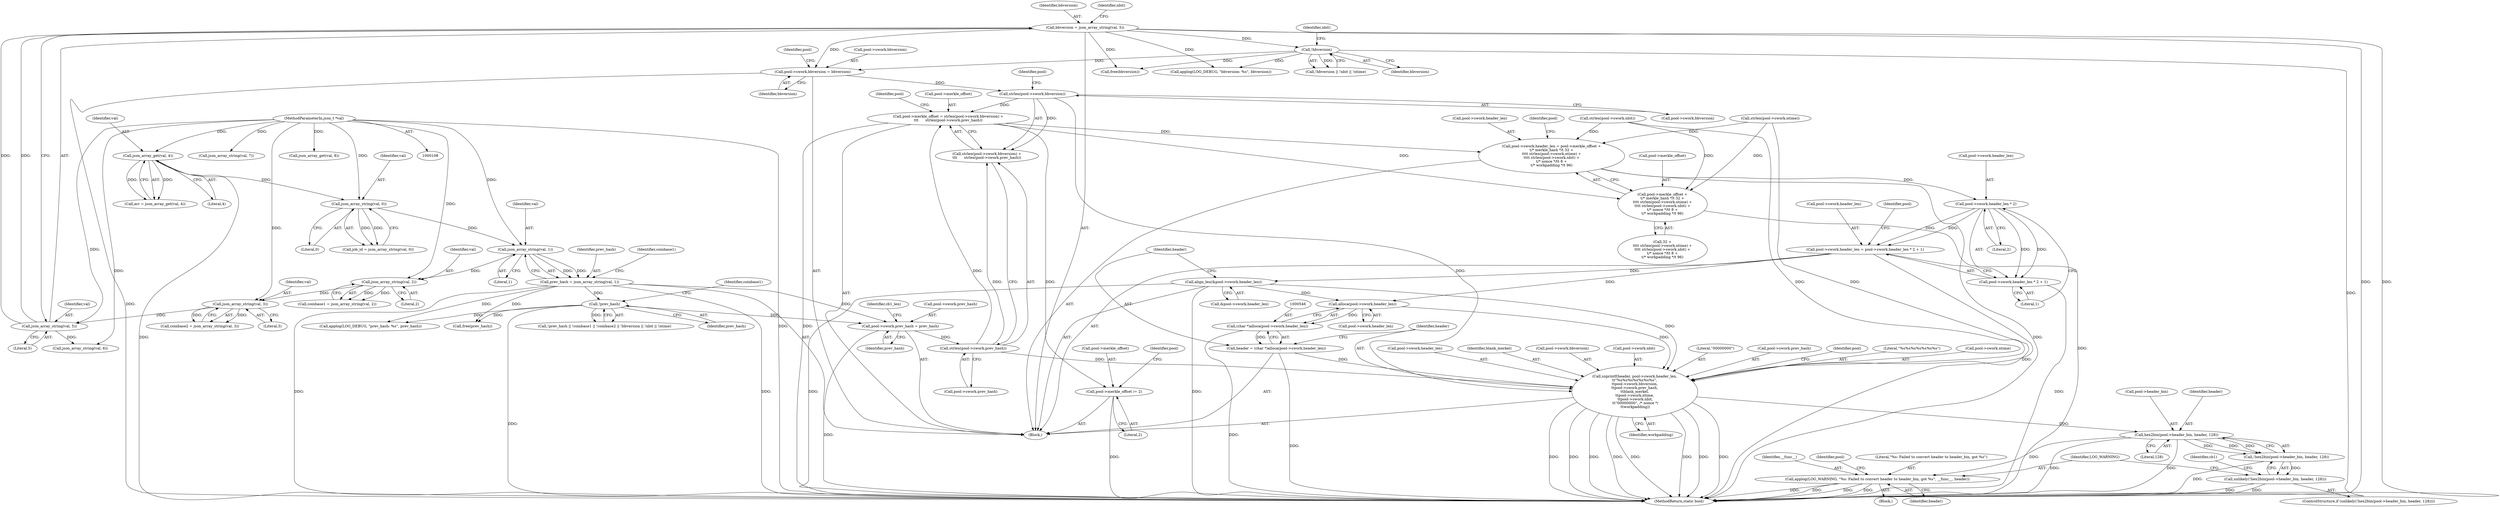 digraph "0_sgminer_910c36089940e81fb85c65b8e63dcd2fac71470c@API" {
"1000470" [label="(Call,pool->merkle_offset = strlen(pool->swork.bbversion) +\n\t\t\t      strlen(pool->swork.prev_hash))"];
"1000475" [label="(Call,strlen(pool->swork.bbversion))"];
"1000303" [label="(Call,pool->swork.bbversion = bbversion)"];
"1000205" [label="(Call,!bbversion)"];
"1000170" [label="(Call,bbversion = json_array_string(val, 5))"];
"1000172" [label="(Call,json_array_string(val, 5))"];
"1000167" [label="(Call,json_array_string(val, 3))"];
"1000162" [label="(Call,json_array_string(val, 2))"];
"1000157" [label="(Call,json_array_string(val, 1))"];
"1000152" [label="(Call,json_array_string(val, 0))"];
"1000135" [label="(Call,json_array_get(val, 4))"];
"1000110" [label="(MethodParameterIn,json_t *val)"];
"1000481" [label="(Call,strlen(pool->swork.prev_hash))"];
"1000284" [label="(Call,pool->swork.prev_hash = prev_hash)"];
"1000196" [label="(Call,!prev_hash)"];
"1000155" [label="(Call,prev_hash = json_array_string(val, 1))"];
"1000487" [label="(Call,pool->swork.header_len = pool->merkle_offset +\n\t/* merkle_hash */\t 32 +\n\t\t\t\t strlen(pool->swork.ntime) +\n\t\t\t\t strlen(pool->swork.nbit) +\n\t/* nonce */\t\t 8 +\n\t/* workpadding */\t 96)"];
"1000528" [label="(Call,pool->swork.header_len * 2)"];
"1000521" [label="(Call,pool->swork.header_len = pool->swork.header_len * 2 + 1)"];
"1000536" [label="(Call,align_len(&pool->swork.header_len))"];
"1000547" [label="(Call,alloca(pool->swork.header_len))"];
"1000545" [label="(Call,(char *)alloca(pool->swork.header_len))"];
"1000543" [label="(Call,header = (char *)alloca(pool->swork.header_len))"];
"1000553" [label="(Call,snprintf(header, pool->swork.header_len,\n\t\t\"%s%s%s%s%s%s%s\",\n\t\tpool->swork.bbversion,\n\t\tpool->swork.prev_hash,\n\t\tblank_merkel,\n\t\tpool->swork.ntime,\n \t\tpool->swork.nbit,\n \t\t\"00000000\", /* nonce */\n \t\tworkpadding))"];
"1000587" [label="(Call,hex2bin(pool->header_bin, header, 128))"];
"1000586" [label="(Call,!hex2bin(pool->header_bin, header, 128))"];
"1000585" [label="(Call,unlikely(!hex2bin(pool->header_bin, header, 128)))"];
"1000594" [label="(Call,applog(LOG_WARNING, \"%s: Failed to convert header to header_bin, got %s\", __func__, header))"];
"1000527" [label="(Call,pool->swork.header_len * 2 + 1)"];
"1000493" [label="(Call,pool->merkle_offset +\n\t/* merkle_hash */\t 32 +\n\t\t\t\t strlen(pool->swork.ntime) +\n\t\t\t\t strlen(pool->swork.nbit) +\n\t/* nonce */\t\t 8 +\n\t/* workpadding */\t 96)"];
"1000516" [label="(Call,pool->merkle_offset /= 2)"];
"1000474" [label="(Call,strlen(pool->swork.bbversion) +\n\t\t\t      strlen(pool->swork.prev_hash))"];
"1000527" [label="(Call,pool->swork.header_len * 2 + 1)"];
"1000182" [label="(Call,json_array_string(val, 7))"];
"1000482" [label="(Call,pool->swork.prev_hash)"];
"1000598" [label="(Identifier,header)"];
"1000209" [label="(Identifier,nbit)"];
"1000722" [label="(Call,applog(LOG_DEBUG, \"bbversion: %s\", bbversion))"];
"1000168" [label="(Identifier,val)"];
"1000204" [label="(Call,!bbversion || !nbit || !ntime)"];
"1000154" [label="(Literal,0)"];
"1000195" [label="(Call,!prev_hash || !coinbase1 || !coinbase2 || !bbversion || !nbit || !ntime)"];
"1000555" [label="(Call,pool->swork.header_len)"];
"1000170" [label="(Call,bbversion = json_array_string(val, 5))"];
"1000173" [label="(Identifier,val)"];
"1000135" [label="(Call,json_array_get(val, 4))"];
"1000594" [label="(Call,applog(LOG_WARNING, \"%s: Failed to convert header to header_bin, got %s\", __func__, header))"];
"1000205" [label="(Call,!bbversion)"];
"1000164" [label="(Literal,2)"];
"1000592" [label="(Literal,128)"];
"1000586" [label="(Call,!hex2bin(pool->header_bin, header, 128))"];
"1000545" [label="(Call,(char *)alloca(pool->swork.header_len))"];
"1000536" [label="(Call,align_len(&pool->swork.header_len))"];
"1000571" [label="(Identifier,blank_merkel)"];
"1000488" [label="(Call,pool->swork.header_len)"];
"1000231" [label="(Call,free(bbversion))"];
"1000588" [label="(Call,pool->header_bin)"];
"1000585" [label="(Call,unlikely(!hex2bin(pool->header_bin, header, 128)))"];
"1000528" [label="(Call,pool->swork.header_len * 2)"];
"1000219" [label="(Call,free(prev_hash))"];
"1000133" [label="(Call,arr = json_array_get(val, 4))"];
"1000494" [label="(Call,pool->merkle_offset)"];
"1000596" [label="(Literal,\"%s: Failed to convert header to header_bin, got %s\")"];
"1000171" [label="(Identifier,bbversion)"];
"1000110" [label="(MethodParameterIn,json_t *val)"];
"1000561" [label="(Call,pool->swork.bbversion)"];
"1000584" [label="(ControlStructure,if (unlikely(!hex2bin(pool->header_bin, header, 128))))"];
"1000487" [label="(Call,pool->swork.header_len = pool->merkle_offset +\n\t/* merkle_hash */\t 32 +\n\t\t\t\t strlen(pool->swork.ntime) +\n\t\t\t\t strlen(pool->swork.nbit) +\n\t/* nonce */\t\t 8 +\n\t/* workpadding */\t 96)"];
"1000537" [label="(Call,&pool->swork.header_len)"];
"1000500" [label="(Call,strlen(pool->swork.ntime))"];
"1000507" [label="(Call,strlen(pool->swork.nbit))"];
"1000160" [label="(Call,coinbase1 = json_array_string(val, 2))"];
"1000554" [label="(Identifier,header)"];
"1000577" [label="(Call,pool->swork.nbit)"];
"1000169" [label="(Literal,3)"];
"1000206" [label="(Identifier,bbversion)"];
"1000470" [label="(Call,pool->merkle_offset = strlen(pool->swork.bbversion) +\n\t\t\t      strlen(pool->swork.prev_hash))"];
"1000136" [label="(Identifier,val)"];
"1000200" [label="(Identifier,coinbase1)"];
"1000597" [label="(Identifier,__func__)"];
"1000544" [label="(Identifier,header)"];
"1000150" [label="(Call,job_id = json_array_string(val, 0))"];
"1000161" [label="(Identifier,coinbase1)"];
"1000591" [label="(Identifier,header)"];
"1000167" [label="(Call,json_array_string(val, 3))"];
"1000196" [label="(Call,!prev_hash)"];
"1000583" [label="(Identifier,workpadding)"];
"1000309" [label="(Identifier,bbversion)"];
"1000111" [label="(Block,)"];
"1000600" [label="(Identifier,pool)"];
"1000582" [label="(Literal,\"00000000\")"];
"1000158" [label="(Identifier,val)"];
"1000493" [label="(Call,pool->merkle_offset +\n\t/* merkle_hash */\t 32 +\n\t\t\t\t strlen(pool->swork.ntime) +\n\t\t\t\t strlen(pool->swork.nbit) +\n\t/* nonce */\t\t 8 +\n\t/* workpadding */\t 96)"];
"1000768" [label="(MethodReturn,static bool)"];
"1000162" [label="(Call,json_array_string(val, 2))"];
"1000172" [label="(Call,json_array_string(val, 5))"];
"1000481" [label="(Call,strlen(pool->swork.prev_hash))"];
"1000304" [label="(Call,pool->swork.bbversion)"];
"1000524" [label="(Identifier,pool)"];
"1000566" [label="(Call,pool->swork.prev_hash)"];
"1000589" [label="(Identifier,pool)"];
"1000188" [label="(Call,json_array_get(val, 8))"];
"1000176" [label="(Identifier,nbit)"];
"1000547" [label="(Call,alloca(pool->swork.header_len))"];
"1000137" [label="(Literal,4)"];
"1000587" [label="(Call,hex2bin(pool->header_bin, header, 128))"];
"1000516" [label="(Call,pool->merkle_offset /= 2)"];
"1000710" [label="(Call,applog(LOG_DEBUG, \"prev_hash: %s\", prev_hash))"];
"1000522" [label="(Call,pool->swork.header_len)"];
"1000177" [label="(Call,json_array_string(val, 6))"];
"1000157" [label="(Call,json_array_string(val, 1))"];
"1000535" [label="(Literal,1)"];
"1000548" [label="(Call,pool->swork.header_len)"];
"1000497" [label="(Call,32 +\n\t\t\t\t strlen(pool->swork.ntime) +\n\t\t\t\t strlen(pool->swork.nbit) +\n\t/* nonce */\t\t 8 +\n\t/* workpadding */\t 96)"];
"1000471" [label="(Call,pool->merkle_offset)"];
"1000595" [label="(Identifier,LOG_WARNING)"];
"1000475" [label="(Call,strlen(pool->swork.bbversion))"];
"1000155" [label="(Call,prev_hash = json_array_string(val, 1))"];
"1000490" [label="(Identifier,pool)"];
"1000553" [label="(Call,snprintf(header, pool->swork.header_len,\n\t\t\"%s%s%s%s%s%s%s\",\n\t\tpool->swork.bbversion,\n\t\tpool->swork.prev_hash,\n\t\tblank_merkel,\n\t\tpool->swork.ntime,\n \t\tpool->swork.nbit,\n \t\t\"00000000\", /* nonce */\n \t\tworkpadding))"];
"1000303" [label="(Call,pool->swork.bbversion = bbversion)"];
"1000484" [label="(Identifier,pool)"];
"1000163" [label="(Identifier,val)"];
"1000529" [label="(Call,pool->swork.header_len)"];
"1000560" [label="(Literal,\"%s%s%s%s%s%s%s\")"];
"1000534" [label="(Literal,2)"];
"1000197" [label="(Identifier,prev_hash)"];
"1000521" [label="(Call,pool->swork.header_len = pool->swork.header_len * 2 + 1)"];
"1000153" [label="(Identifier,val)"];
"1000152" [label="(Call,json_array_string(val, 0))"];
"1000284" [label="(Call,pool->swork.prev_hash = prev_hash)"];
"1000518" [label="(Identifier,pool)"];
"1000174" [label="(Literal,5)"];
"1000517" [label="(Call,pool->merkle_offset)"];
"1000520" [label="(Literal,2)"];
"1000156" [label="(Identifier,prev_hash)"];
"1000476" [label="(Call,pool->swork.bbversion)"];
"1000292" [label="(Identifier,cb1_len)"];
"1000543" [label="(Call,header = (char *)alloca(pool->swork.header_len))"];
"1000159" [label="(Literal,1)"];
"1000290" [label="(Identifier,prev_hash)"];
"1000604" [label="(Identifier,cb1)"];
"1000593" [label="(Block,)"];
"1000540" [label="(Identifier,pool)"];
"1000285" [label="(Call,pool->swork.prev_hash)"];
"1000313" [label="(Identifier,pool)"];
"1000165" [label="(Call,coinbase2 = json_array_string(val, 3))"];
"1000572" [label="(Call,pool->swork.ntime)"];
"1000470" -> "1000111"  [label="AST: "];
"1000470" -> "1000474"  [label="CFG: "];
"1000471" -> "1000470"  [label="AST: "];
"1000474" -> "1000470"  [label="AST: "];
"1000490" -> "1000470"  [label="CFG: "];
"1000470" -> "1000768"  [label="DDG: "];
"1000475" -> "1000470"  [label="DDG: "];
"1000481" -> "1000470"  [label="DDG: "];
"1000470" -> "1000487"  [label="DDG: "];
"1000470" -> "1000493"  [label="DDG: "];
"1000470" -> "1000516"  [label="DDG: "];
"1000475" -> "1000474"  [label="AST: "];
"1000475" -> "1000476"  [label="CFG: "];
"1000476" -> "1000475"  [label="AST: "];
"1000484" -> "1000475"  [label="CFG: "];
"1000475" -> "1000474"  [label="DDG: "];
"1000303" -> "1000475"  [label="DDG: "];
"1000475" -> "1000553"  [label="DDG: "];
"1000303" -> "1000111"  [label="AST: "];
"1000303" -> "1000309"  [label="CFG: "];
"1000304" -> "1000303"  [label="AST: "];
"1000309" -> "1000303"  [label="AST: "];
"1000313" -> "1000303"  [label="CFG: "];
"1000303" -> "1000768"  [label="DDG: "];
"1000205" -> "1000303"  [label="DDG: "];
"1000170" -> "1000303"  [label="DDG: "];
"1000205" -> "1000204"  [label="AST: "];
"1000205" -> "1000206"  [label="CFG: "];
"1000206" -> "1000205"  [label="AST: "];
"1000209" -> "1000205"  [label="CFG: "];
"1000204" -> "1000205"  [label="CFG: "];
"1000205" -> "1000768"  [label="DDG: "];
"1000205" -> "1000204"  [label="DDG: "];
"1000170" -> "1000205"  [label="DDG: "];
"1000205" -> "1000231"  [label="DDG: "];
"1000205" -> "1000722"  [label="DDG: "];
"1000170" -> "1000111"  [label="AST: "];
"1000170" -> "1000172"  [label="CFG: "];
"1000171" -> "1000170"  [label="AST: "];
"1000172" -> "1000170"  [label="AST: "];
"1000176" -> "1000170"  [label="CFG: "];
"1000170" -> "1000768"  [label="DDG: "];
"1000170" -> "1000768"  [label="DDG: "];
"1000172" -> "1000170"  [label="DDG: "];
"1000172" -> "1000170"  [label="DDG: "];
"1000170" -> "1000231"  [label="DDG: "];
"1000170" -> "1000722"  [label="DDG: "];
"1000172" -> "1000174"  [label="CFG: "];
"1000173" -> "1000172"  [label="AST: "];
"1000174" -> "1000172"  [label="AST: "];
"1000167" -> "1000172"  [label="DDG: "];
"1000110" -> "1000172"  [label="DDG: "];
"1000172" -> "1000177"  [label="DDG: "];
"1000167" -> "1000165"  [label="AST: "];
"1000167" -> "1000169"  [label="CFG: "];
"1000168" -> "1000167"  [label="AST: "];
"1000169" -> "1000167"  [label="AST: "];
"1000165" -> "1000167"  [label="CFG: "];
"1000167" -> "1000165"  [label="DDG: "];
"1000167" -> "1000165"  [label="DDG: "];
"1000162" -> "1000167"  [label="DDG: "];
"1000110" -> "1000167"  [label="DDG: "];
"1000162" -> "1000160"  [label="AST: "];
"1000162" -> "1000164"  [label="CFG: "];
"1000163" -> "1000162"  [label="AST: "];
"1000164" -> "1000162"  [label="AST: "];
"1000160" -> "1000162"  [label="CFG: "];
"1000162" -> "1000160"  [label="DDG: "];
"1000162" -> "1000160"  [label="DDG: "];
"1000157" -> "1000162"  [label="DDG: "];
"1000110" -> "1000162"  [label="DDG: "];
"1000157" -> "1000155"  [label="AST: "];
"1000157" -> "1000159"  [label="CFG: "];
"1000158" -> "1000157"  [label="AST: "];
"1000159" -> "1000157"  [label="AST: "];
"1000155" -> "1000157"  [label="CFG: "];
"1000157" -> "1000155"  [label="DDG: "];
"1000157" -> "1000155"  [label="DDG: "];
"1000152" -> "1000157"  [label="DDG: "];
"1000110" -> "1000157"  [label="DDG: "];
"1000152" -> "1000150"  [label="AST: "];
"1000152" -> "1000154"  [label="CFG: "];
"1000153" -> "1000152"  [label="AST: "];
"1000154" -> "1000152"  [label="AST: "];
"1000150" -> "1000152"  [label="CFG: "];
"1000152" -> "1000150"  [label="DDG: "];
"1000152" -> "1000150"  [label="DDG: "];
"1000135" -> "1000152"  [label="DDG: "];
"1000110" -> "1000152"  [label="DDG: "];
"1000135" -> "1000133"  [label="AST: "];
"1000135" -> "1000137"  [label="CFG: "];
"1000136" -> "1000135"  [label="AST: "];
"1000137" -> "1000135"  [label="AST: "];
"1000133" -> "1000135"  [label="CFG: "];
"1000135" -> "1000768"  [label="DDG: "];
"1000135" -> "1000133"  [label="DDG: "];
"1000135" -> "1000133"  [label="DDG: "];
"1000110" -> "1000135"  [label="DDG: "];
"1000110" -> "1000108"  [label="AST: "];
"1000110" -> "1000768"  [label="DDG: "];
"1000110" -> "1000177"  [label="DDG: "];
"1000110" -> "1000182"  [label="DDG: "];
"1000110" -> "1000188"  [label="DDG: "];
"1000481" -> "1000474"  [label="AST: "];
"1000481" -> "1000482"  [label="CFG: "];
"1000482" -> "1000481"  [label="AST: "];
"1000474" -> "1000481"  [label="CFG: "];
"1000481" -> "1000474"  [label="DDG: "];
"1000284" -> "1000481"  [label="DDG: "];
"1000481" -> "1000553"  [label="DDG: "];
"1000284" -> "1000111"  [label="AST: "];
"1000284" -> "1000290"  [label="CFG: "];
"1000285" -> "1000284"  [label="AST: "];
"1000290" -> "1000284"  [label="AST: "];
"1000292" -> "1000284"  [label="CFG: "];
"1000284" -> "1000768"  [label="DDG: "];
"1000196" -> "1000284"  [label="DDG: "];
"1000155" -> "1000284"  [label="DDG: "];
"1000196" -> "1000195"  [label="AST: "];
"1000196" -> "1000197"  [label="CFG: "];
"1000197" -> "1000196"  [label="AST: "];
"1000200" -> "1000196"  [label="CFG: "];
"1000195" -> "1000196"  [label="CFG: "];
"1000196" -> "1000768"  [label="DDG: "];
"1000196" -> "1000195"  [label="DDG: "];
"1000155" -> "1000196"  [label="DDG: "];
"1000196" -> "1000219"  [label="DDG: "];
"1000196" -> "1000710"  [label="DDG: "];
"1000155" -> "1000111"  [label="AST: "];
"1000156" -> "1000155"  [label="AST: "];
"1000161" -> "1000155"  [label="CFG: "];
"1000155" -> "1000768"  [label="DDG: "];
"1000155" -> "1000768"  [label="DDG: "];
"1000155" -> "1000219"  [label="DDG: "];
"1000155" -> "1000710"  [label="DDG: "];
"1000487" -> "1000111"  [label="AST: "];
"1000487" -> "1000493"  [label="CFG: "];
"1000488" -> "1000487"  [label="AST: "];
"1000493" -> "1000487"  [label="AST: "];
"1000518" -> "1000487"  [label="CFG: "];
"1000487" -> "1000768"  [label="DDG: "];
"1000500" -> "1000487"  [label="DDG: "];
"1000507" -> "1000487"  [label="DDG: "];
"1000487" -> "1000528"  [label="DDG: "];
"1000528" -> "1000527"  [label="AST: "];
"1000528" -> "1000534"  [label="CFG: "];
"1000529" -> "1000528"  [label="AST: "];
"1000534" -> "1000528"  [label="AST: "];
"1000535" -> "1000528"  [label="CFG: "];
"1000528" -> "1000521"  [label="DDG: "];
"1000528" -> "1000521"  [label="DDG: "];
"1000528" -> "1000527"  [label="DDG: "];
"1000528" -> "1000527"  [label="DDG: "];
"1000521" -> "1000111"  [label="AST: "];
"1000521" -> "1000527"  [label="CFG: "];
"1000522" -> "1000521"  [label="AST: "];
"1000527" -> "1000521"  [label="AST: "];
"1000540" -> "1000521"  [label="CFG: "];
"1000521" -> "1000768"  [label="DDG: "];
"1000521" -> "1000536"  [label="DDG: "];
"1000521" -> "1000547"  [label="DDG: "];
"1000536" -> "1000111"  [label="AST: "];
"1000536" -> "1000537"  [label="CFG: "];
"1000537" -> "1000536"  [label="AST: "];
"1000544" -> "1000536"  [label="CFG: "];
"1000536" -> "1000768"  [label="DDG: "];
"1000536" -> "1000768"  [label="DDG: "];
"1000536" -> "1000547"  [label="DDG: "];
"1000536" -> "1000553"  [label="DDG: "];
"1000547" -> "1000545"  [label="AST: "];
"1000547" -> "1000548"  [label="CFG: "];
"1000548" -> "1000547"  [label="AST: "];
"1000545" -> "1000547"  [label="CFG: "];
"1000547" -> "1000545"  [label="DDG: "];
"1000547" -> "1000553"  [label="DDG: "];
"1000545" -> "1000543"  [label="AST: "];
"1000546" -> "1000545"  [label="AST: "];
"1000543" -> "1000545"  [label="CFG: "];
"1000545" -> "1000768"  [label="DDG: "];
"1000545" -> "1000543"  [label="DDG: "];
"1000543" -> "1000111"  [label="AST: "];
"1000544" -> "1000543"  [label="AST: "];
"1000554" -> "1000543"  [label="CFG: "];
"1000543" -> "1000768"  [label="DDG: "];
"1000543" -> "1000553"  [label="DDG: "];
"1000553" -> "1000111"  [label="AST: "];
"1000553" -> "1000583"  [label="CFG: "];
"1000554" -> "1000553"  [label="AST: "];
"1000555" -> "1000553"  [label="AST: "];
"1000560" -> "1000553"  [label="AST: "];
"1000561" -> "1000553"  [label="AST: "];
"1000566" -> "1000553"  [label="AST: "];
"1000571" -> "1000553"  [label="AST: "];
"1000572" -> "1000553"  [label="AST: "];
"1000577" -> "1000553"  [label="AST: "];
"1000582" -> "1000553"  [label="AST: "];
"1000583" -> "1000553"  [label="AST: "];
"1000589" -> "1000553"  [label="CFG: "];
"1000553" -> "1000768"  [label="DDG: "];
"1000553" -> "1000768"  [label="DDG: "];
"1000553" -> "1000768"  [label="DDG: "];
"1000553" -> "1000768"  [label="DDG: "];
"1000553" -> "1000768"  [label="DDG: "];
"1000553" -> "1000768"  [label="DDG: "];
"1000553" -> "1000768"  [label="DDG: "];
"1000553" -> "1000768"  [label="DDG: "];
"1000500" -> "1000553"  [label="DDG: "];
"1000507" -> "1000553"  [label="DDG: "];
"1000553" -> "1000587"  [label="DDG: "];
"1000587" -> "1000586"  [label="AST: "];
"1000587" -> "1000592"  [label="CFG: "];
"1000588" -> "1000587"  [label="AST: "];
"1000591" -> "1000587"  [label="AST: "];
"1000592" -> "1000587"  [label="AST: "];
"1000586" -> "1000587"  [label="CFG: "];
"1000587" -> "1000768"  [label="DDG: "];
"1000587" -> "1000768"  [label="DDG: "];
"1000587" -> "1000586"  [label="DDG: "];
"1000587" -> "1000586"  [label="DDG: "];
"1000587" -> "1000586"  [label="DDG: "];
"1000587" -> "1000594"  [label="DDG: "];
"1000586" -> "1000585"  [label="AST: "];
"1000585" -> "1000586"  [label="CFG: "];
"1000586" -> "1000768"  [label="DDG: "];
"1000586" -> "1000585"  [label="DDG: "];
"1000585" -> "1000584"  [label="AST: "];
"1000595" -> "1000585"  [label="CFG: "];
"1000604" -> "1000585"  [label="CFG: "];
"1000585" -> "1000768"  [label="DDG: "];
"1000585" -> "1000768"  [label="DDG: "];
"1000594" -> "1000593"  [label="AST: "];
"1000594" -> "1000598"  [label="CFG: "];
"1000595" -> "1000594"  [label="AST: "];
"1000596" -> "1000594"  [label="AST: "];
"1000597" -> "1000594"  [label="AST: "];
"1000598" -> "1000594"  [label="AST: "];
"1000600" -> "1000594"  [label="CFG: "];
"1000594" -> "1000768"  [label="DDG: "];
"1000594" -> "1000768"  [label="DDG: "];
"1000594" -> "1000768"  [label="DDG: "];
"1000594" -> "1000768"  [label="DDG: "];
"1000527" -> "1000535"  [label="CFG: "];
"1000535" -> "1000527"  [label="AST: "];
"1000527" -> "1000768"  [label="DDG: "];
"1000493" -> "1000497"  [label="CFG: "];
"1000494" -> "1000493"  [label="AST: "];
"1000497" -> "1000493"  [label="AST: "];
"1000493" -> "1000768"  [label="DDG: "];
"1000500" -> "1000493"  [label="DDG: "];
"1000507" -> "1000493"  [label="DDG: "];
"1000516" -> "1000111"  [label="AST: "];
"1000516" -> "1000520"  [label="CFG: "];
"1000517" -> "1000516"  [label="AST: "];
"1000520" -> "1000516"  [label="AST: "];
"1000524" -> "1000516"  [label="CFG: "];
"1000516" -> "1000768"  [label="DDG: "];
}
